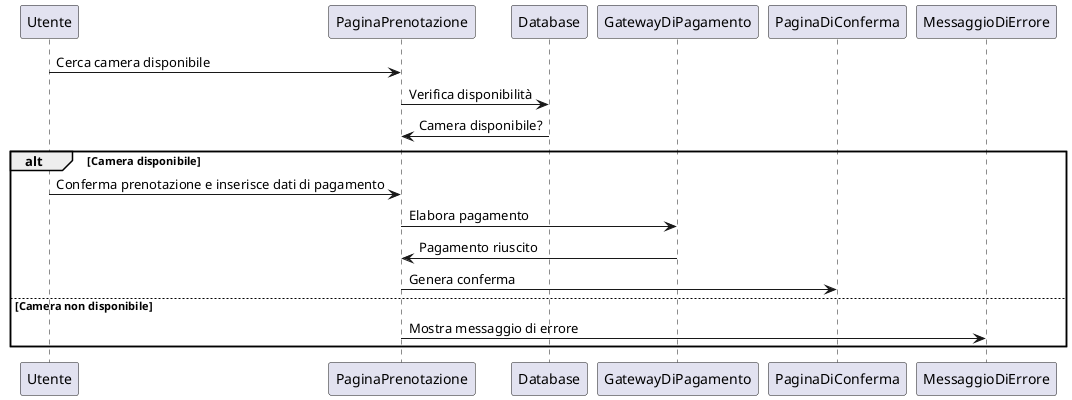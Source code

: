 @startuml

Utente -> PaginaPrenotazione: Cerca camera disponibile
PaginaPrenotazione -> Database: Verifica disponibilità
Database -> PaginaPrenotazione: Camera disponibile?

alt Camera disponibile
    Utente -> PaginaPrenotazione: Conferma prenotazione e inserisce dati di pagamento
    PaginaPrenotazione -> GatewayDiPagamento: Elabora pagamento
    GatewayDiPagamento -> PaginaPrenotazione: Pagamento riuscito
    PaginaPrenotazione -> PaginaDiConferma: Genera conferma
else Camera non disponibile
    PaginaPrenotazione -> MessaggioDiErrore: Mostra messaggio di errore
end

@enduml
